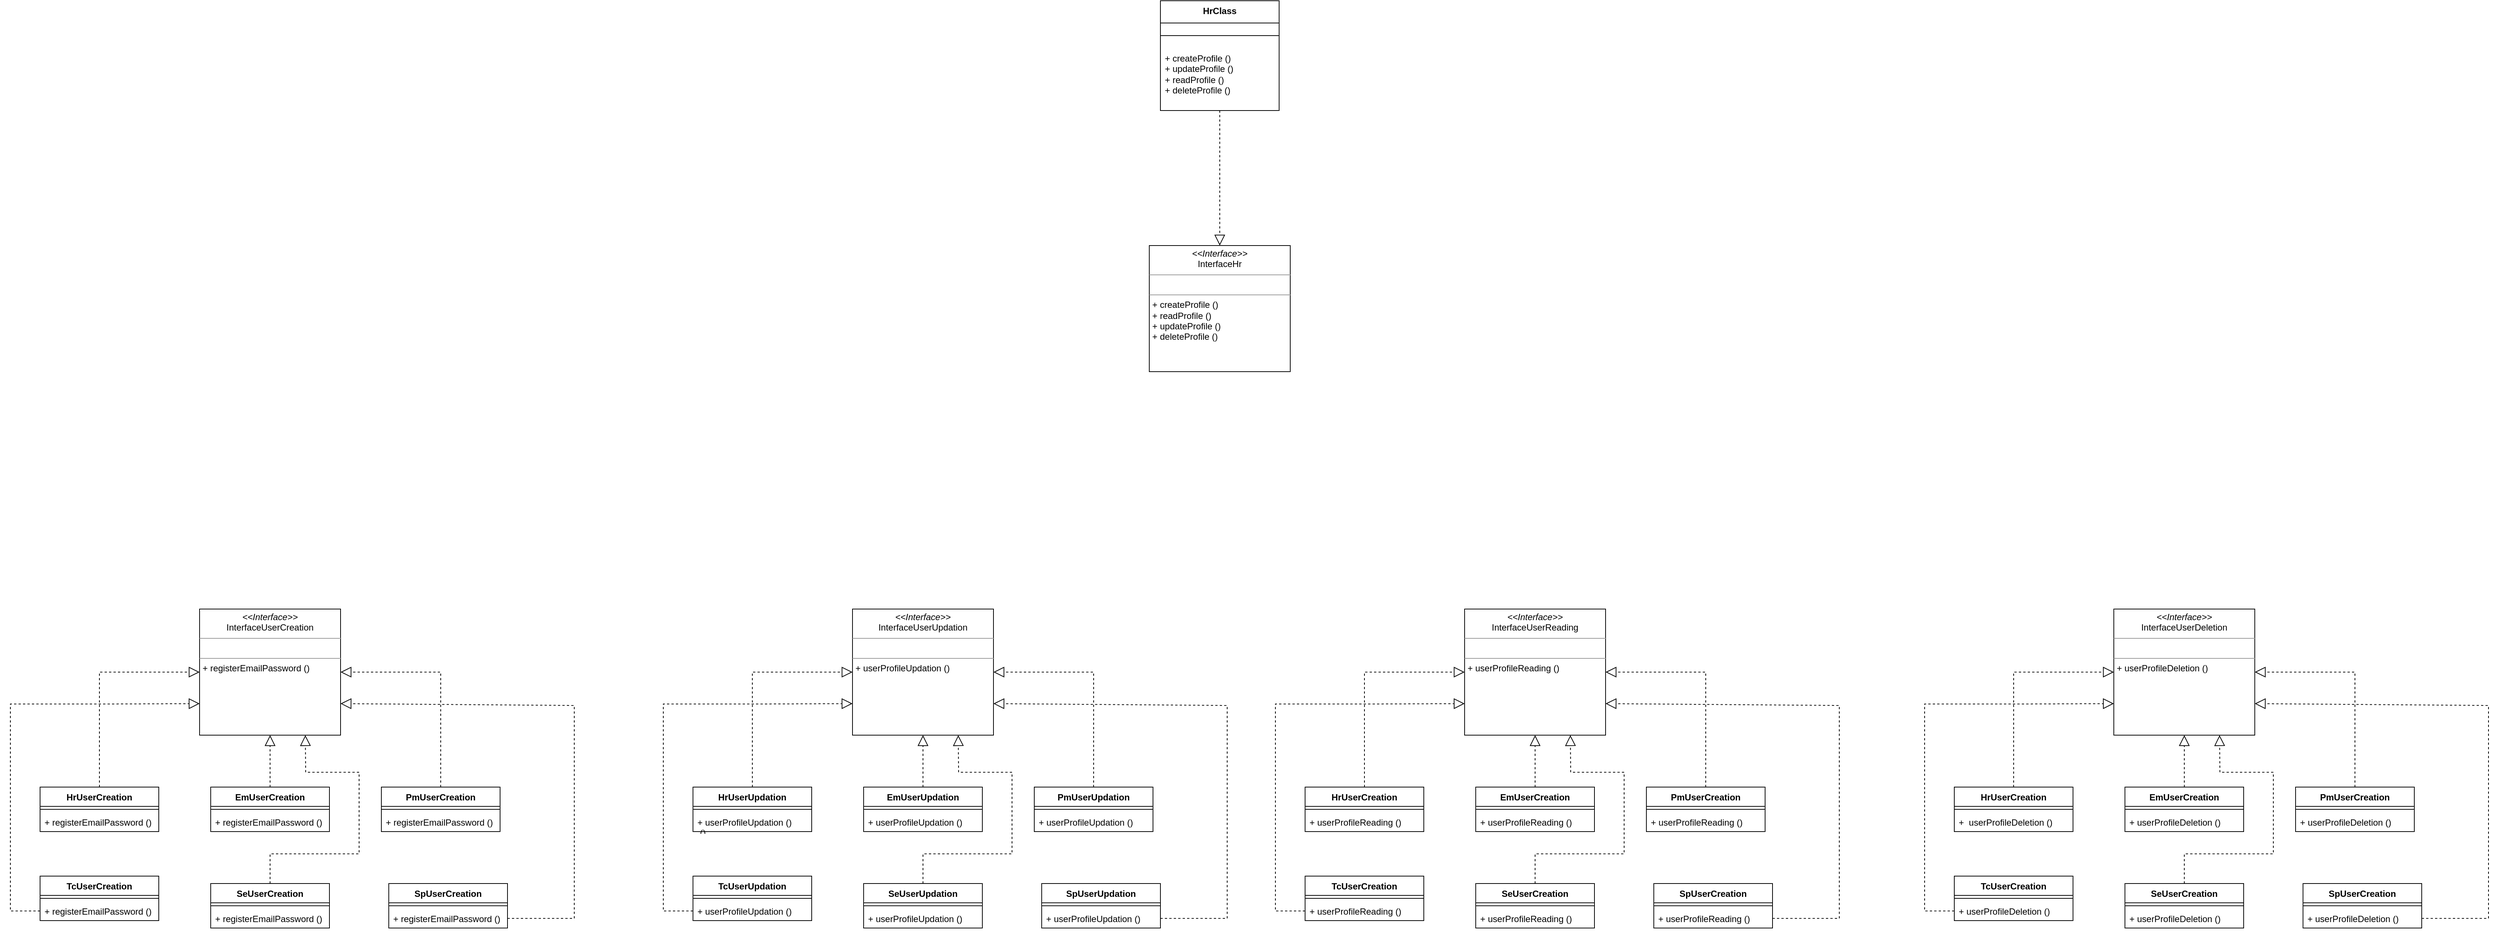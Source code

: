 <mxfile version="21.8.0" type="github">
  <diagram name="Page-1" id="aKVJBbErF9cnreuuS-tb">
    <mxGraphModel dx="4097" dy="3357" grid="1" gridSize="10" guides="1" tooltips="1" connect="1" arrows="1" fold="1" page="1" pageScale="1" pageWidth="850" pageHeight="1100" math="0" shadow="0">
      <root>
        <mxCell id="0" />
        <mxCell id="1" parent="0" />
        <mxCell id="HgA5lFLOADn9NeRn25Mj-13" value="HrClass" style="swimlane;fontStyle=1;align=center;verticalAlign=top;childLayout=stackLayout;horizontal=1;startSize=30;horizontalStack=0;resizeParent=1;resizeParentMax=0;resizeLast=0;collapsible=1;marginBottom=0;whiteSpace=wrap;html=1;" parent="1" vertex="1">
          <mxGeometry x="1590" y="-250" width="160" height="148" as="geometry" />
        </mxCell>
        <mxCell id="HgA5lFLOADn9NeRn25Mj-15" value="" style="line;strokeWidth=1;fillColor=none;align=left;verticalAlign=middle;spacingTop=-1;spacingLeft=3;spacingRight=3;rotatable=0;labelPosition=right;points=[];portConstraint=eastwest;strokeColor=inherit;" parent="HgA5lFLOADn9NeRn25Mj-13" vertex="1">
          <mxGeometry y="30" width="160" height="34" as="geometry" />
        </mxCell>
        <mxCell id="HgA5lFLOADn9NeRn25Mj-16" value="+ createProfile ()&lt;br&gt;+ updateProfile ()&lt;br&gt;+ readProfile ()&lt;br&gt;+ deleteProfile ()&lt;span style=&quot;background-color: initial;&quot;&gt;&amp;nbsp;&lt;/span&gt;" style="text;strokeColor=none;fillColor=none;align=left;verticalAlign=top;spacingLeft=4;spacingRight=4;overflow=hidden;rotatable=0;points=[[0,0.5],[1,0.5]];portConstraint=eastwest;whiteSpace=wrap;html=1;" parent="HgA5lFLOADn9NeRn25Mj-13" vertex="1">
          <mxGeometry y="64" width="160" height="84" as="geometry" />
        </mxCell>
        <mxCell id="ExOnXpPv4NhvAWuznTGF-42" value="&lt;p style=&quot;margin:0px;margin-top:4px;text-align:center;&quot;&gt;&lt;i&gt;&amp;lt;&amp;lt;Interface&amp;gt;&amp;gt;&lt;/i&gt;&lt;br&gt;InterfaceHr&lt;br&gt;&lt;/p&gt;&lt;hr size=&quot;1&quot;&gt;&lt;p style=&quot;margin:0px;margin-left:4px;&quot;&gt;&lt;span style=&quot;white-space: pre;&quot;&gt;&#x9;&lt;/span&gt;&lt;span style=&quot;white-space: pre;&quot;&gt;&#x9;&lt;/span&gt;&lt;br&gt;&lt;/p&gt;&lt;hr size=&quot;1&quot;&gt;&lt;p style=&quot;margin:0px;margin-left:4px;&quot;&gt;+ createProfile ()&lt;/p&gt;&lt;p style=&quot;margin:0px;margin-left:4px;&quot;&gt;+ readProfile ()&lt;/p&gt;&lt;p style=&quot;margin:0px;margin-left:4px;&quot;&gt;+ updateProfile ()&lt;/p&gt;&lt;p style=&quot;margin:0px;margin-left:4px;&quot;&gt;+ deleteProfile ()&lt;/p&gt;&lt;p style=&quot;margin:0px;margin-left:4px;&quot;&gt;&lt;br&gt;&lt;/p&gt;" style="verticalAlign=top;align=left;overflow=fill;fontSize=12;fontFamily=Helvetica;html=1;whiteSpace=wrap;" parent="1" vertex="1">
          <mxGeometry x="1575" y="80" width="190" height="170" as="geometry" />
        </mxCell>
        <mxCell id="onDx2p5eOG2rLBosK96N-3" value="&lt;p style=&quot;margin:0px;margin-top:4px;text-align:center;&quot;&gt;&lt;i&gt;&amp;lt;&amp;lt;Interface&amp;gt;&amp;gt;&lt;/i&gt;&lt;br&gt;InterfaceUserCreation&lt;/p&gt;&lt;hr size=&quot;1&quot;&gt;&lt;p style=&quot;margin:0px;margin-left:4px;&quot;&gt;&lt;span style=&quot;white-space: pre;&quot;&gt;&#x9;&lt;/span&gt;&lt;span style=&quot;white-space: pre;&quot;&gt;&#x9;&lt;/span&gt;&lt;br&gt;&lt;/p&gt;&lt;hr size=&quot;1&quot;&gt;&lt;p style=&quot;margin:0px;margin-left:4px;&quot;&gt;+ registerEmailPassword ()&lt;/p&gt;&lt;p style=&quot;margin:0px;margin-left:4px;&quot;&gt;&lt;br&gt;&lt;/p&gt;" style="verticalAlign=top;align=left;overflow=fill;fontSize=12;fontFamily=Helvetica;html=1;whiteSpace=wrap;" vertex="1" parent="1">
          <mxGeometry x="295" y="570" width="190" height="170" as="geometry" />
        </mxCell>
        <mxCell id="onDx2p5eOG2rLBosK96N-5" value="EmUserCreation" style="swimlane;fontStyle=1;align=center;verticalAlign=top;childLayout=stackLayout;horizontal=1;startSize=26;horizontalStack=0;resizeParent=1;resizeParentMax=0;resizeLast=0;collapsible=1;marginBottom=0;whiteSpace=wrap;html=1;" vertex="1" parent="1">
          <mxGeometry x="310" y="810" width="160" height="60" as="geometry" />
        </mxCell>
        <mxCell id="onDx2p5eOG2rLBosK96N-7" value="" style="line;strokeWidth=1;fillColor=none;align=left;verticalAlign=middle;spacingTop=-1;spacingLeft=3;spacingRight=3;rotatable=0;labelPosition=right;points=[];portConstraint=eastwest;strokeColor=inherit;" vertex="1" parent="onDx2p5eOG2rLBosK96N-5">
          <mxGeometry y="26" width="160" height="8" as="geometry" />
        </mxCell>
        <mxCell id="onDx2p5eOG2rLBosK96N-8" value="+ registerEmailPassword ()" style="text;strokeColor=none;fillColor=none;align=left;verticalAlign=top;spacingLeft=4;spacingRight=4;overflow=hidden;rotatable=0;points=[[0,0.5],[1,0.5]];portConstraint=eastwest;whiteSpace=wrap;html=1;" vertex="1" parent="onDx2p5eOG2rLBosK96N-5">
          <mxGeometry y="34" width="160" height="26" as="geometry" />
        </mxCell>
        <mxCell id="onDx2p5eOG2rLBosK96N-9" value="HrUserCreation" style="swimlane;fontStyle=1;align=center;verticalAlign=top;childLayout=stackLayout;horizontal=1;startSize=26;horizontalStack=0;resizeParent=1;resizeParentMax=0;resizeLast=0;collapsible=1;marginBottom=0;whiteSpace=wrap;html=1;" vertex="1" parent="1">
          <mxGeometry x="80" y="810" width="160" height="60" as="geometry" />
        </mxCell>
        <mxCell id="onDx2p5eOG2rLBosK96N-10" value="" style="line;strokeWidth=1;fillColor=none;align=left;verticalAlign=middle;spacingTop=-1;spacingLeft=3;spacingRight=3;rotatable=0;labelPosition=right;points=[];portConstraint=eastwest;strokeColor=inherit;" vertex="1" parent="onDx2p5eOG2rLBosK96N-9">
          <mxGeometry y="26" width="160" height="8" as="geometry" />
        </mxCell>
        <mxCell id="onDx2p5eOG2rLBosK96N-11" value="+ registerEmailPassword ()" style="text;strokeColor=none;fillColor=none;align=left;verticalAlign=top;spacingLeft=4;spacingRight=4;overflow=hidden;rotatable=0;points=[[0,0.5],[1,0.5]];portConstraint=eastwest;whiteSpace=wrap;html=1;" vertex="1" parent="onDx2p5eOG2rLBosK96N-9">
          <mxGeometry y="34" width="160" height="26" as="geometry" />
        </mxCell>
        <mxCell id="onDx2p5eOG2rLBosK96N-12" value="SpUserCreation" style="swimlane;fontStyle=1;align=center;verticalAlign=top;childLayout=stackLayout;horizontal=1;startSize=26;horizontalStack=0;resizeParent=1;resizeParentMax=0;resizeLast=0;collapsible=1;marginBottom=0;whiteSpace=wrap;html=1;" vertex="1" parent="1">
          <mxGeometry x="550" y="940" width="160" height="60" as="geometry" />
        </mxCell>
        <mxCell id="onDx2p5eOG2rLBosK96N-13" value="" style="line;strokeWidth=1;fillColor=none;align=left;verticalAlign=middle;spacingTop=-1;spacingLeft=3;spacingRight=3;rotatable=0;labelPosition=right;points=[];portConstraint=eastwest;strokeColor=inherit;" vertex="1" parent="onDx2p5eOG2rLBosK96N-12">
          <mxGeometry y="26" width="160" height="8" as="geometry" />
        </mxCell>
        <mxCell id="onDx2p5eOG2rLBosK96N-14" value="+ registerEmailPassword ()" style="text;strokeColor=none;fillColor=none;align=left;verticalAlign=top;spacingLeft=4;spacingRight=4;overflow=hidden;rotatable=0;points=[[0,0.5],[1,0.5]];portConstraint=eastwest;whiteSpace=wrap;html=1;" vertex="1" parent="onDx2p5eOG2rLBosK96N-12">
          <mxGeometry y="34" width="160" height="26" as="geometry" />
        </mxCell>
        <mxCell id="onDx2p5eOG2rLBosK96N-15" value="PmUserCreation" style="swimlane;fontStyle=1;align=center;verticalAlign=top;childLayout=stackLayout;horizontal=1;startSize=26;horizontalStack=0;resizeParent=1;resizeParentMax=0;resizeLast=0;collapsible=1;marginBottom=0;whiteSpace=wrap;html=1;" vertex="1" parent="1">
          <mxGeometry x="540" y="810" width="160" height="60" as="geometry" />
        </mxCell>
        <mxCell id="onDx2p5eOG2rLBosK96N-16" value="" style="line;strokeWidth=1;fillColor=none;align=left;verticalAlign=middle;spacingTop=-1;spacingLeft=3;spacingRight=3;rotatable=0;labelPosition=right;points=[];portConstraint=eastwest;strokeColor=inherit;" vertex="1" parent="onDx2p5eOG2rLBosK96N-15">
          <mxGeometry y="26" width="160" height="8" as="geometry" />
        </mxCell>
        <mxCell id="onDx2p5eOG2rLBosK96N-17" value="+ registerEmailPassword ()" style="text;strokeColor=none;fillColor=none;align=left;verticalAlign=top;spacingLeft=4;spacingRight=4;overflow=hidden;rotatable=0;points=[[0,0.5],[1,0.5]];portConstraint=eastwest;whiteSpace=wrap;html=1;" vertex="1" parent="onDx2p5eOG2rLBosK96N-15">
          <mxGeometry y="34" width="160" height="26" as="geometry" />
        </mxCell>
        <mxCell id="onDx2p5eOG2rLBosK96N-18" value="SeUserCreation" style="swimlane;fontStyle=1;align=center;verticalAlign=top;childLayout=stackLayout;horizontal=1;startSize=26;horizontalStack=0;resizeParent=1;resizeParentMax=0;resizeLast=0;collapsible=1;marginBottom=0;whiteSpace=wrap;html=1;" vertex="1" parent="1">
          <mxGeometry x="310" y="940" width="160" height="60" as="geometry" />
        </mxCell>
        <mxCell id="onDx2p5eOG2rLBosK96N-19" value="" style="line;strokeWidth=1;fillColor=none;align=left;verticalAlign=middle;spacingTop=-1;spacingLeft=3;spacingRight=3;rotatable=0;labelPosition=right;points=[];portConstraint=eastwest;strokeColor=inherit;" vertex="1" parent="onDx2p5eOG2rLBosK96N-18">
          <mxGeometry y="26" width="160" height="8" as="geometry" />
        </mxCell>
        <mxCell id="onDx2p5eOG2rLBosK96N-20" value="+ registerEmailPassword ()" style="text;strokeColor=none;fillColor=none;align=left;verticalAlign=top;spacingLeft=4;spacingRight=4;overflow=hidden;rotatable=0;points=[[0,0.5],[1,0.5]];portConstraint=eastwest;whiteSpace=wrap;html=1;" vertex="1" parent="onDx2p5eOG2rLBosK96N-18">
          <mxGeometry y="34" width="160" height="26" as="geometry" />
        </mxCell>
        <mxCell id="onDx2p5eOG2rLBosK96N-21" value="TcUserCreation" style="swimlane;fontStyle=1;align=center;verticalAlign=top;childLayout=stackLayout;horizontal=1;startSize=26;horizontalStack=0;resizeParent=1;resizeParentMax=0;resizeLast=0;collapsible=1;marginBottom=0;whiteSpace=wrap;html=1;" vertex="1" parent="1">
          <mxGeometry x="80" y="930" width="160" height="60" as="geometry" />
        </mxCell>
        <mxCell id="onDx2p5eOG2rLBosK96N-22" value="" style="line;strokeWidth=1;fillColor=none;align=left;verticalAlign=middle;spacingTop=-1;spacingLeft=3;spacingRight=3;rotatable=0;labelPosition=right;points=[];portConstraint=eastwest;strokeColor=inherit;" vertex="1" parent="onDx2p5eOG2rLBosK96N-21">
          <mxGeometry y="26" width="160" height="8" as="geometry" />
        </mxCell>
        <mxCell id="onDx2p5eOG2rLBosK96N-23" value="+ registerEmailPassword ()" style="text;strokeColor=none;fillColor=none;align=left;verticalAlign=top;spacingLeft=4;spacingRight=4;overflow=hidden;rotatable=0;points=[[0,0.5],[1,0.5]];portConstraint=eastwest;whiteSpace=wrap;html=1;" vertex="1" parent="onDx2p5eOG2rLBosK96N-21">
          <mxGeometry y="34" width="160" height="26" as="geometry" />
        </mxCell>
        <mxCell id="onDx2p5eOG2rLBosK96N-84" value="" style="endArrow=block;dashed=1;endFill=0;endSize=12;html=1;rounded=0;exitX=0.5;exitY=0;exitDx=0;exitDy=0;entryX=0;entryY=0.5;entryDx=0;entryDy=0;" edge="1" parent="1" source="onDx2p5eOG2rLBosK96N-9" target="onDx2p5eOG2rLBosK96N-3">
          <mxGeometry width="160" relative="1" as="geometry">
            <mxPoint x="370" y="850" as="sourcePoint" />
            <mxPoint x="530" y="850" as="targetPoint" />
            <Array as="points">
              <mxPoint x="160" y="655" />
            </Array>
          </mxGeometry>
        </mxCell>
        <mxCell id="onDx2p5eOG2rLBosK96N-85" value="" style="endArrow=block;dashed=1;endFill=0;endSize=12;html=1;rounded=0;exitX=0;exitY=0.5;exitDx=0;exitDy=0;entryX=0;entryY=0.75;entryDx=0;entryDy=0;" edge="1" parent="1" source="onDx2p5eOG2rLBosK96N-23" target="onDx2p5eOG2rLBosK96N-3">
          <mxGeometry width="160" relative="1" as="geometry">
            <mxPoint x="40" y="960" as="sourcePoint" />
            <mxPoint x="260" y="720" as="targetPoint" />
            <Array as="points">
              <mxPoint x="40" y="977" />
              <mxPoint x="40" y="698" />
              <mxPoint x="170" y="698" />
            </Array>
          </mxGeometry>
        </mxCell>
        <mxCell id="onDx2p5eOG2rLBosK96N-86" value="" style="endArrow=block;dashed=1;endFill=0;endSize=12;html=1;rounded=0;entryX=0.5;entryY=1;entryDx=0;entryDy=0;exitX=0.5;exitY=0;exitDx=0;exitDy=0;" edge="1" parent="1" source="onDx2p5eOG2rLBosK96N-5" target="onDx2p5eOG2rLBosK96N-3">
          <mxGeometry width="160" relative="1" as="geometry">
            <mxPoint x="600" y="760" as="sourcePoint" />
            <mxPoint x="600" y="640" as="targetPoint" />
          </mxGeometry>
        </mxCell>
        <mxCell id="onDx2p5eOG2rLBosK96N-87" value="" style="endArrow=block;dashed=1;endFill=0;endSize=12;html=1;rounded=0;entryX=0.75;entryY=1;entryDx=0;entryDy=0;exitX=0.5;exitY=0;exitDx=0;exitDy=0;" edge="1" parent="1" source="onDx2p5eOG2rLBosK96N-18" target="onDx2p5eOG2rLBosK96N-3">
          <mxGeometry width="160" relative="1" as="geometry">
            <mxPoint x="400" y="900" as="sourcePoint" />
            <mxPoint x="770" y="690" as="targetPoint" />
            <Array as="points">
              <mxPoint x="390" y="900" />
              <mxPoint x="510" y="900" />
              <mxPoint x="510" y="790" />
              <mxPoint x="438" y="790" />
            </Array>
          </mxGeometry>
        </mxCell>
        <mxCell id="onDx2p5eOG2rLBosK96N-88" value="" style="endArrow=block;dashed=1;endFill=0;endSize=12;html=1;rounded=0;entryX=1;entryY=0.5;entryDx=0;entryDy=0;exitX=0.5;exitY=0;exitDx=0;exitDy=0;" edge="1" parent="1" source="onDx2p5eOG2rLBosK96N-15" target="onDx2p5eOG2rLBosK96N-3">
          <mxGeometry width="160" relative="1" as="geometry">
            <mxPoint x="780" y="820" as="sourcePoint" />
            <mxPoint x="780" y="700" as="targetPoint" />
            <Array as="points">
              <mxPoint x="620" y="655" />
            </Array>
          </mxGeometry>
        </mxCell>
        <mxCell id="onDx2p5eOG2rLBosK96N-90" value="" style="endArrow=block;dashed=1;endFill=0;endSize=12;html=1;rounded=0;exitX=1;exitY=0.5;exitDx=0;exitDy=0;entryX=1;entryY=0.75;entryDx=0;entryDy=0;" edge="1" parent="1" source="onDx2p5eOG2rLBosK96N-14" target="onDx2p5eOG2rLBosK96N-3">
          <mxGeometry width="160" relative="1" as="geometry">
            <mxPoint x="800" y="970" as="sourcePoint" />
            <mxPoint x="800" y="690" as="targetPoint" />
            <Array as="points">
              <mxPoint x="800" y="987" />
              <mxPoint x="800" y="700" />
            </Array>
          </mxGeometry>
        </mxCell>
        <mxCell id="onDx2p5eOG2rLBosK96N-91" value="&lt;p style=&quot;margin:0px;margin-top:4px;text-align:center;&quot;&gt;&lt;i&gt;&amp;lt;&amp;lt;Interface&amp;gt;&amp;gt;&lt;/i&gt;&lt;br&gt;InterfaceUserUpdation&lt;/p&gt;&lt;hr size=&quot;1&quot;&gt;&lt;p style=&quot;margin:0px;margin-left:4px;&quot;&gt;&lt;span style=&quot;white-space: pre;&quot;&gt;&#x9;&lt;/span&gt;&lt;span style=&quot;white-space: pre;&quot;&gt;&#x9;&lt;/span&gt;&lt;br&gt;&lt;/p&gt;&lt;hr size=&quot;1&quot;&gt;&lt;p style=&quot;margin:0px;margin-left:4px;&quot;&gt;+ userProfileUpdation ()&lt;/p&gt;&lt;p style=&quot;margin:0px;margin-left:4px;&quot;&gt;&lt;br&gt;&lt;/p&gt;" style="verticalAlign=top;align=left;overflow=fill;fontSize=12;fontFamily=Helvetica;html=1;whiteSpace=wrap;" vertex="1" parent="1">
          <mxGeometry x="1175" y="570" width="190" height="170" as="geometry" />
        </mxCell>
        <mxCell id="onDx2p5eOG2rLBosK96N-92" value="EmUserUpdation" style="swimlane;fontStyle=1;align=center;verticalAlign=top;childLayout=stackLayout;horizontal=1;startSize=26;horizontalStack=0;resizeParent=1;resizeParentMax=0;resizeLast=0;collapsible=1;marginBottom=0;whiteSpace=wrap;html=1;" vertex="1" parent="1">
          <mxGeometry x="1190" y="810" width="160" height="60" as="geometry" />
        </mxCell>
        <mxCell id="onDx2p5eOG2rLBosK96N-93" value="" style="line;strokeWidth=1;fillColor=none;align=left;verticalAlign=middle;spacingTop=-1;spacingLeft=3;spacingRight=3;rotatable=0;labelPosition=right;points=[];portConstraint=eastwest;strokeColor=inherit;" vertex="1" parent="onDx2p5eOG2rLBosK96N-92">
          <mxGeometry y="26" width="160" height="8" as="geometry" />
        </mxCell>
        <mxCell id="onDx2p5eOG2rLBosK96N-94" value="+ userProfileUpdation ()" style="text;strokeColor=none;fillColor=none;align=left;verticalAlign=top;spacingLeft=4;spacingRight=4;overflow=hidden;rotatable=0;points=[[0,0.5],[1,0.5]];portConstraint=eastwest;whiteSpace=wrap;html=1;" vertex="1" parent="onDx2p5eOG2rLBosK96N-92">
          <mxGeometry y="34" width="160" height="26" as="geometry" />
        </mxCell>
        <mxCell id="onDx2p5eOG2rLBosK96N-95" value="HrUserUpdation" style="swimlane;fontStyle=1;align=center;verticalAlign=top;childLayout=stackLayout;horizontal=1;startSize=26;horizontalStack=0;resizeParent=1;resizeParentMax=0;resizeLast=0;collapsible=1;marginBottom=0;whiteSpace=wrap;html=1;" vertex="1" parent="1">
          <mxGeometry x="960" y="810" width="160" height="60" as="geometry" />
        </mxCell>
        <mxCell id="onDx2p5eOG2rLBosK96N-96" value="" style="line;strokeWidth=1;fillColor=none;align=left;verticalAlign=middle;spacingTop=-1;spacingLeft=3;spacingRight=3;rotatable=0;labelPosition=right;points=[];portConstraint=eastwest;strokeColor=inherit;" vertex="1" parent="onDx2p5eOG2rLBosK96N-95">
          <mxGeometry y="26" width="160" height="8" as="geometry" />
        </mxCell>
        <mxCell id="onDx2p5eOG2rLBosK96N-97" value="+ userProfileUpdation ()&lt;br&gt;&amp;nbsp;()" style="text;strokeColor=none;fillColor=none;align=left;verticalAlign=top;spacingLeft=4;spacingRight=4;overflow=hidden;rotatable=0;points=[[0,0.5],[1,0.5]];portConstraint=eastwest;whiteSpace=wrap;html=1;" vertex="1" parent="onDx2p5eOG2rLBosK96N-95">
          <mxGeometry y="34" width="160" height="26" as="geometry" />
        </mxCell>
        <mxCell id="onDx2p5eOG2rLBosK96N-98" value="SpUserUpdation" style="swimlane;fontStyle=1;align=center;verticalAlign=top;childLayout=stackLayout;horizontal=1;startSize=26;horizontalStack=0;resizeParent=1;resizeParentMax=0;resizeLast=0;collapsible=1;marginBottom=0;whiteSpace=wrap;html=1;" vertex="1" parent="1">
          <mxGeometry x="1430" y="940" width="160" height="60" as="geometry" />
        </mxCell>
        <mxCell id="onDx2p5eOG2rLBosK96N-99" value="" style="line;strokeWidth=1;fillColor=none;align=left;verticalAlign=middle;spacingTop=-1;spacingLeft=3;spacingRight=3;rotatable=0;labelPosition=right;points=[];portConstraint=eastwest;strokeColor=inherit;" vertex="1" parent="onDx2p5eOG2rLBosK96N-98">
          <mxGeometry y="26" width="160" height="8" as="geometry" />
        </mxCell>
        <mxCell id="onDx2p5eOG2rLBosK96N-100" value="+ userProfileUpdation ()" style="text;strokeColor=none;fillColor=none;align=left;verticalAlign=top;spacingLeft=4;spacingRight=4;overflow=hidden;rotatable=0;points=[[0,0.5],[1,0.5]];portConstraint=eastwest;whiteSpace=wrap;html=1;" vertex="1" parent="onDx2p5eOG2rLBosK96N-98">
          <mxGeometry y="34" width="160" height="26" as="geometry" />
        </mxCell>
        <mxCell id="onDx2p5eOG2rLBosK96N-101" value="PmUserUpdation" style="swimlane;fontStyle=1;align=center;verticalAlign=top;childLayout=stackLayout;horizontal=1;startSize=26;horizontalStack=0;resizeParent=1;resizeParentMax=0;resizeLast=0;collapsible=1;marginBottom=0;whiteSpace=wrap;html=1;" vertex="1" parent="1">
          <mxGeometry x="1420" y="810" width="160" height="60" as="geometry" />
        </mxCell>
        <mxCell id="onDx2p5eOG2rLBosK96N-102" value="" style="line;strokeWidth=1;fillColor=none;align=left;verticalAlign=middle;spacingTop=-1;spacingLeft=3;spacingRight=3;rotatable=0;labelPosition=right;points=[];portConstraint=eastwest;strokeColor=inherit;" vertex="1" parent="onDx2p5eOG2rLBosK96N-101">
          <mxGeometry y="26" width="160" height="8" as="geometry" />
        </mxCell>
        <mxCell id="onDx2p5eOG2rLBosK96N-103" value="+ userProfileUpdation ()" style="text;strokeColor=none;fillColor=none;align=left;verticalAlign=top;spacingLeft=4;spacingRight=4;overflow=hidden;rotatable=0;points=[[0,0.5],[1,0.5]];portConstraint=eastwest;whiteSpace=wrap;html=1;" vertex="1" parent="onDx2p5eOG2rLBosK96N-101">
          <mxGeometry y="34" width="160" height="26" as="geometry" />
        </mxCell>
        <mxCell id="onDx2p5eOG2rLBosK96N-104" value="SeUserUpdation" style="swimlane;fontStyle=1;align=center;verticalAlign=top;childLayout=stackLayout;horizontal=1;startSize=26;horizontalStack=0;resizeParent=1;resizeParentMax=0;resizeLast=0;collapsible=1;marginBottom=0;whiteSpace=wrap;html=1;" vertex="1" parent="1">
          <mxGeometry x="1190" y="940" width="160" height="60" as="geometry" />
        </mxCell>
        <mxCell id="onDx2p5eOG2rLBosK96N-105" value="" style="line;strokeWidth=1;fillColor=none;align=left;verticalAlign=middle;spacingTop=-1;spacingLeft=3;spacingRight=3;rotatable=0;labelPosition=right;points=[];portConstraint=eastwest;strokeColor=inherit;" vertex="1" parent="onDx2p5eOG2rLBosK96N-104">
          <mxGeometry y="26" width="160" height="8" as="geometry" />
        </mxCell>
        <mxCell id="onDx2p5eOG2rLBosK96N-106" value="+ userProfileUpdation ()" style="text;strokeColor=none;fillColor=none;align=left;verticalAlign=top;spacingLeft=4;spacingRight=4;overflow=hidden;rotatable=0;points=[[0,0.5],[1,0.5]];portConstraint=eastwest;whiteSpace=wrap;html=1;" vertex="1" parent="onDx2p5eOG2rLBosK96N-104">
          <mxGeometry y="34" width="160" height="26" as="geometry" />
        </mxCell>
        <mxCell id="onDx2p5eOG2rLBosK96N-107" value="TcUserUpdation" style="swimlane;fontStyle=1;align=center;verticalAlign=top;childLayout=stackLayout;horizontal=1;startSize=26;horizontalStack=0;resizeParent=1;resizeParentMax=0;resizeLast=0;collapsible=1;marginBottom=0;whiteSpace=wrap;html=1;" vertex="1" parent="1">
          <mxGeometry x="960" y="930" width="160" height="60" as="geometry" />
        </mxCell>
        <mxCell id="onDx2p5eOG2rLBosK96N-108" value="" style="line;strokeWidth=1;fillColor=none;align=left;verticalAlign=middle;spacingTop=-1;spacingLeft=3;spacingRight=3;rotatable=0;labelPosition=right;points=[];portConstraint=eastwest;strokeColor=inherit;" vertex="1" parent="onDx2p5eOG2rLBosK96N-107">
          <mxGeometry y="26" width="160" height="8" as="geometry" />
        </mxCell>
        <mxCell id="onDx2p5eOG2rLBosK96N-109" value="+ userProfileUpdation ()" style="text;strokeColor=none;fillColor=none;align=left;verticalAlign=top;spacingLeft=4;spacingRight=4;overflow=hidden;rotatable=0;points=[[0,0.5],[1,0.5]];portConstraint=eastwest;whiteSpace=wrap;html=1;" vertex="1" parent="onDx2p5eOG2rLBosK96N-107">
          <mxGeometry y="34" width="160" height="26" as="geometry" />
        </mxCell>
        <mxCell id="onDx2p5eOG2rLBosK96N-110" value="" style="endArrow=block;dashed=1;endFill=0;endSize=12;html=1;rounded=0;exitX=0.5;exitY=0;exitDx=0;exitDy=0;entryX=0;entryY=0.5;entryDx=0;entryDy=0;" edge="1" parent="1" source="onDx2p5eOG2rLBosK96N-95" target="onDx2p5eOG2rLBosK96N-91">
          <mxGeometry width="160" relative="1" as="geometry">
            <mxPoint x="1250" y="850" as="sourcePoint" />
            <mxPoint x="1410" y="850" as="targetPoint" />
            <Array as="points">
              <mxPoint x="1040" y="655" />
            </Array>
          </mxGeometry>
        </mxCell>
        <mxCell id="onDx2p5eOG2rLBosK96N-111" value="" style="endArrow=block;dashed=1;endFill=0;endSize=12;html=1;rounded=0;exitX=0;exitY=0.5;exitDx=0;exitDy=0;entryX=0;entryY=0.75;entryDx=0;entryDy=0;" edge="1" parent="1" source="onDx2p5eOG2rLBosK96N-109" target="onDx2p5eOG2rLBosK96N-91">
          <mxGeometry width="160" relative="1" as="geometry">
            <mxPoint x="920" y="960" as="sourcePoint" />
            <mxPoint x="1140" y="720" as="targetPoint" />
            <Array as="points">
              <mxPoint x="920" y="977" />
              <mxPoint x="920" y="698" />
              <mxPoint x="1050" y="698" />
            </Array>
          </mxGeometry>
        </mxCell>
        <mxCell id="onDx2p5eOG2rLBosK96N-112" value="" style="endArrow=block;dashed=1;endFill=0;endSize=12;html=1;rounded=0;entryX=0.5;entryY=1;entryDx=0;entryDy=0;exitX=0.5;exitY=0;exitDx=0;exitDy=0;" edge="1" parent="1" source="onDx2p5eOG2rLBosK96N-92" target="onDx2p5eOG2rLBosK96N-91">
          <mxGeometry width="160" relative="1" as="geometry">
            <mxPoint x="1480" y="760" as="sourcePoint" />
            <mxPoint x="1480" y="640" as="targetPoint" />
          </mxGeometry>
        </mxCell>
        <mxCell id="onDx2p5eOG2rLBosK96N-113" value="" style="endArrow=block;dashed=1;endFill=0;endSize=12;html=1;rounded=0;entryX=0.75;entryY=1;entryDx=0;entryDy=0;exitX=0.5;exitY=0;exitDx=0;exitDy=0;" edge="1" parent="1" source="onDx2p5eOG2rLBosK96N-104" target="onDx2p5eOG2rLBosK96N-91">
          <mxGeometry width="160" relative="1" as="geometry">
            <mxPoint x="1280" y="900" as="sourcePoint" />
            <mxPoint x="1650" y="690" as="targetPoint" />
            <Array as="points">
              <mxPoint x="1270" y="900" />
              <mxPoint x="1390" y="900" />
              <mxPoint x="1390" y="790" />
              <mxPoint x="1318" y="790" />
            </Array>
          </mxGeometry>
        </mxCell>
        <mxCell id="onDx2p5eOG2rLBosK96N-114" value="" style="endArrow=block;dashed=1;endFill=0;endSize=12;html=1;rounded=0;entryX=1;entryY=0.5;entryDx=0;entryDy=0;exitX=0.5;exitY=0;exitDx=0;exitDy=0;" edge="1" parent="1" source="onDx2p5eOG2rLBosK96N-101" target="onDx2p5eOG2rLBosK96N-91">
          <mxGeometry width="160" relative="1" as="geometry">
            <mxPoint x="1660" y="820" as="sourcePoint" />
            <mxPoint x="1660" y="700" as="targetPoint" />
            <Array as="points">
              <mxPoint x="1500" y="655" />
            </Array>
          </mxGeometry>
        </mxCell>
        <mxCell id="onDx2p5eOG2rLBosK96N-115" value="" style="endArrow=block;dashed=1;endFill=0;endSize=12;html=1;rounded=0;exitX=1;exitY=0.5;exitDx=0;exitDy=0;entryX=1;entryY=0.75;entryDx=0;entryDy=0;" edge="1" parent="1" source="onDx2p5eOG2rLBosK96N-100" target="onDx2p5eOG2rLBosK96N-91">
          <mxGeometry width="160" relative="1" as="geometry">
            <mxPoint x="1680" y="970" as="sourcePoint" />
            <mxPoint x="1680" y="690" as="targetPoint" />
            <Array as="points">
              <mxPoint x="1680" y="987" />
              <mxPoint x="1680" y="700" />
            </Array>
          </mxGeometry>
        </mxCell>
        <mxCell id="onDx2p5eOG2rLBosK96N-116" value="&lt;p style=&quot;margin:0px;margin-top:4px;text-align:center;&quot;&gt;&lt;i&gt;&amp;lt;&amp;lt;Interface&amp;gt;&amp;gt;&lt;/i&gt;&lt;br&gt;InterfaceUserReading&lt;/p&gt;&lt;hr size=&quot;1&quot;&gt;&lt;p style=&quot;margin:0px;margin-left:4px;&quot;&gt;&lt;span style=&quot;white-space: pre;&quot;&gt;&#x9;&lt;/span&gt;&lt;span style=&quot;white-space: pre;&quot;&gt;&#x9;&lt;/span&gt;&lt;br&gt;&lt;/p&gt;&lt;hr size=&quot;1&quot;&gt;&lt;p style=&quot;margin:0px;margin-left:4px;&quot;&gt;+ userProfileReading ()&lt;/p&gt;&lt;p style=&quot;margin:0px;margin-left:4px;&quot;&gt;&lt;br&gt;&lt;/p&gt;" style="verticalAlign=top;align=left;overflow=fill;fontSize=12;fontFamily=Helvetica;html=1;whiteSpace=wrap;" vertex="1" parent="1">
          <mxGeometry x="2000" y="570" width="190" height="170" as="geometry" />
        </mxCell>
        <mxCell id="onDx2p5eOG2rLBosK96N-117" value="EmUserCreation" style="swimlane;fontStyle=1;align=center;verticalAlign=top;childLayout=stackLayout;horizontal=1;startSize=26;horizontalStack=0;resizeParent=1;resizeParentMax=0;resizeLast=0;collapsible=1;marginBottom=0;whiteSpace=wrap;html=1;" vertex="1" parent="1">
          <mxGeometry x="2015" y="810" width="160" height="60" as="geometry" />
        </mxCell>
        <mxCell id="onDx2p5eOG2rLBosK96N-118" value="" style="line;strokeWidth=1;fillColor=none;align=left;verticalAlign=middle;spacingTop=-1;spacingLeft=3;spacingRight=3;rotatable=0;labelPosition=right;points=[];portConstraint=eastwest;strokeColor=inherit;" vertex="1" parent="onDx2p5eOG2rLBosK96N-117">
          <mxGeometry y="26" width="160" height="8" as="geometry" />
        </mxCell>
        <mxCell id="onDx2p5eOG2rLBosK96N-119" value="+ userProfileReading ()" style="text;strokeColor=none;fillColor=none;align=left;verticalAlign=top;spacingLeft=4;spacingRight=4;overflow=hidden;rotatable=0;points=[[0,0.5],[1,0.5]];portConstraint=eastwest;whiteSpace=wrap;html=1;" vertex="1" parent="onDx2p5eOG2rLBosK96N-117">
          <mxGeometry y="34" width="160" height="26" as="geometry" />
        </mxCell>
        <mxCell id="onDx2p5eOG2rLBosK96N-120" value="HrUserCreation" style="swimlane;fontStyle=1;align=center;verticalAlign=top;childLayout=stackLayout;horizontal=1;startSize=26;horizontalStack=0;resizeParent=1;resizeParentMax=0;resizeLast=0;collapsible=1;marginBottom=0;whiteSpace=wrap;html=1;" vertex="1" parent="1">
          <mxGeometry x="1785" y="810" width="160" height="60" as="geometry" />
        </mxCell>
        <mxCell id="onDx2p5eOG2rLBosK96N-121" value="" style="line;strokeWidth=1;fillColor=none;align=left;verticalAlign=middle;spacingTop=-1;spacingLeft=3;spacingRight=3;rotatable=0;labelPosition=right;points=[];portConstraint=eastwest;strokeColor=inherit;" vertex="1" parent="onDx2p5eOG2rLBosK96N-120">
          <mxGeometry y="26" width="160" height="8" as="geometry" />
        </mxCell>
        <mxCell id="onDx2p5eOG2rLBosK96N-122" value="+ userProfileReading ()" style="text;strokeColor=none;fillColor=none;align=left;verticalAlign=top;spacingLeft=4;spacingRight=4;overflow=hidden;rotatable=0;points=[[0,0.5],[1,0.5]];portConstraint=eastwest;whiteSpace=wrap;html=1;" vertex="1" parent="onDx2p5eOG2rLBosK96N-120">
          <mxGeometry y="34" width="160" height="26" as="geometry" />
        </mxCell>
        <mxCell id="onDx2p5eOG2rLBosK96N-123" value="SpUserCreation" style="swimlane;fontStyle=1;align=center;verticalAlign=top;childLayout=stackLayout;horizontal=1;startSize=26;horizontalStack=0;resizeParent=1;resizeParentMax=0;resizeLast=0;collapsible=1;marginBottom=0;whiteSpace=wrap;html=1;" vertex="1" parent="1">
          <mxGeometry x="2255" y="940" width="160" height="60" as="geometry" />
        </mxCell>
        <mxCell id="onDx2p5eOG2rLBosK96N-124" value="" style="line;strokeWidth=1;fillColor=none;align=left;verticalAlign=middle;spacingTop=-1;spacingLeft=3;spacingRight=3;rotatable=0;labelPosition=right;points=[];portConstraint=eastwest;strokeColor=inherit;" vertex="1" parent="onDx2p5eOG2rLBosK96N-123">
          <mxGeometry y="26" width="160" height="8" as="geometry" />
        </mxCell>
        <mxCell id="onDx2p5eOG2rLBosK96N-125" value="+ userProfileReading ()" style="text;strokeColor=none;fillColor=none;align=left;verticalAlign=top;spacingLeft=4;spacingRight=4;overflow=hidden;rotatable=0;points=[[0,0.5],[1,0.5]];portConstraint=eastwest;whiteSpace=wrap;html=1;" vertex="1" parent="onDx2p5eOG2rLBosK96N-123">
          <mxGeometry y="34" width="160" height="26" as="geometry" />
        </mxCell>
        <mxCell id="onDx2p5eOG2rLBosK96N-126" value="PmUserCreation" style="swimlane;fontStyle=1;align=center;verticalAlign=top;childLayout=stackLayout;horizontal=1;startSize=26;horizontalStack=0;resizeParent=1;resizeParentMax=0;resizeLast=0;collapsible=1;marginBottom=0;whiteSpace=wrap;html=1;" vertex="1" parent="1">
          <mxGeometry x="2245" y="810" width="160" height="60" as="geometry" />
        </mxCell>
        <mxCell id="onDx2p5eOG2rLBosK96N-127" value="" style="line;strokeWidth=1;fillColor=none;align=left;verticalAlign=middle;spacingTop=-1;spacingLeft=3;spacingRight=3;rotatable=0;labelPosition=right;points=[];portConstraint=eastwest;strokeColor=inherit;" vertex="1" parent="onDx2p5eOG2rLBosK96N-126">
          <mxGeometry y="26" width="160" height="8" as="geometry" />
        </mxCell>
        <mxCell id="onDx2p5eOG2rLBosK96N-128" value="+ userProfileReading ()" style="text;strokeColor=none;fillColor=none;align=left;verticalAlign=top;spacingLeft=4;spacingRight=4;overflow=hidden;rotatable=0;points=[[0,0.5],[1,0.5]];portConstraint=eastwest;whiteSpace=wrap;html=1;" vertex="1" parent="onDx2p5eOG2rLBosK96N-126">
          <mxGeometry y="34" width="160" height="26" as="geometry" />
        </mxCell>
        <mxCell id="onDx2p5eOG2rLBosK96N-129" value="SeUserCreation" style="swimlane;fontStyle=1;align=center;verticalAlign=top;childLayout=stackLayout;horizontal=1;startSize=26;horizontalStack=0;resizeParent=1;resizeParentMax=0;resizeLast=0;collapsible=1;marginBottom=0;whiteSpace=wrap;html=1;" vertex="1" parent="1">
          <mxGeometry x="2015" y="940" width="160" height="60" as="geometry" />
        </mxCell>
        <mxCell id="onDx2p5eOG2rLBosK96N-130" value="" style="line;strokeWidth=1;fillColor=none;align=left;verticalAlign=middle;spacingTop=-1;spacingLeft=3;spacingRight=3;rotatable=0;labelPosition=right;points=[];portConstraint=eastwest;strokeColor=inherit;" vertex="1" parent="onDx2p5eOG2rLBosK96N-129">
          <mxGeometry y="26" width="160" height="8" as="geometry" />
        </mxCell>
        <mxCell id="onDx2p5eOG2rLBosK96N-131" value="+ userProfileReading ()" style="text;strokeColor=none;fillColor=none;align=left;verticalAlign=top;spacingLeft=4;spacingRight=4;overflow=hidden;rotatable=0;points=[[0,0.5],[1,0.5]];portConstraint=eastwest;whiteSpace=wrap;html=1;" vertex="1" parent="onDx2p5eOG2rLBosK96N-129">
          <mxGeometry y="34" width="160" height="26" as="geometry" />
        </mxCell>
        <mxCell id="onDx2p5eOG2rLBosK96N-132" value="TcUserCreation" style="swimlane;fontStyle=1;align=center;verticalAlign=top;childLayout=stackLayout;horizontal=1;startSize=26;horizontalStack=0;resizeParent=1;resizeParentMax=0;resizeLast=0;collapsible=1;marginBottom=0;whiteSpace=wrap;html=1;" vertex="1" parent="1">
          <mxGeometry x="1785" y="930" width="160" height="60" as="geometry" />
        </mxCell>
        <mxCell id="onDx2p5eOG2rLBosK96N-133" value="" style="line;strokeWidth=1;fillColor=none;align=left;verticalAlign=middle;spacingTop=-1;spacingLeft=3;spacingRight=3;rotatable=0;labelPosition=right;points=[];portConstraint=eastwest;strokeColor=inherit;" vertex="1" parent="onDx2p5eOG2rLBosK96N-132">
          <mxGeometry y="26" width="160" height="8" as="geometry" />
        </mxCell>
        <mxCell id="onDx2p5eOG2rLBosK96N-134" value="+ userProfileReading ()" style="text;strokeColor=none;fillColor=none;align=left;verticalAlign=top;spacingLeft=4;spacingRight=4;overflow=hidden;rotatable=0;points=[[0,0.5],[1,0.5]];portConstraint=eastwest;whiteSpace=wrap;html=1;" vertex="1" parent="onDx2p5eOG2rLBosK96N-132">
          <mxGeometry y="34" width="160" height="26" as="geometry" />
        </mxCell>
        <mxCell id="onDx2p5eOG2rLBosK96N-135" value="" style="endArrow=block;dashed=1;endFill=0;endSize=12;html=1;rounded=0;entryX=0;entryY=0.5;entryDx=0;entryDy=0;" edge="1" parent="1" target="onDx2p5eOG2rLBosK96N-116">
          <mxGeometry width="160" relative="1" as="geometry">
            <mxPoint x="1865" y="810" as="sourcePoint" />
            <mxPoint x="2235" y="850" as="targetPoint" />
            <Array as="points">
              <mxPoint x="1865" y="655" />
            </Array>
          </mxGeometry>
        </mxCell>
        <mxCell id="onDx2p5eOG2rLBosK96N-136" value="" style="endArrow=block;dashed=1;endFill=0;endSize=12;html=1;rounded=0;exitX=0;exitY=0.5;exitDx=0;exitDy=0;entryX=0;entryY=0.75;entryDx=0;entryDy=0;" edge="1" parent="1" source="onDx2p5eOG2rLBosK96N-134" target="onDx2p5eOG2rLBosK96N-116">
          <mxGeometry width="160" relative="1" as="geometry">
            <mxPoint x="1745" y="960" as="sourcePoint" />
            <mxPoint x="1965" y="720" as="targetPoint" />
            <Array as="points">
              <mxPoint x="1745" y="977" />
              <mxPoint x="1745" y="698" />
              <mxPoint x="1875" y="698" />
            </Array>
          </mxGeometry>
        </mxCell>
        <mxCell id="onDx2p5eOG2rLBosK96N-137" value="" style="endArrow=block;dashed=1;endFill=0;endSize=12;html=1;rounded=0;entryX=0.5;entryY=1;entryDx=0;entryDy=0;exitX=0.5;exitY=0;exitDx=0;exitDy=0;" edge="1" parent="1" source="onDx2p5eOG2rLBosK96N-117" target="onDx2p5eOG2rLBosK96N-116">
          <mxGeometry width="160" relative="1" as="geometry">
            <mxPoint x="2305" y="760" as="sourcePoint" />
            <mxPoint x="2305" y="640" as="targetPoint" />
          </mxGeometry>
        </mxCell>
        <mxCell id="onDx2p5eOG2rLBosK96N-138" value="" style="endArrow=block;dashed=1;endFill=0;endSize=12;html=1;rounded=0;entryX=0.75;entryY=1;entryDx=0;entryDy=0;exitX=0.5;exitY=0;exitDx=0;exitDy=0;" edge="1" parent="1" source="onDx2p5eOG2rLBosK96N-129" target="onDx2p5eOG2rLBosK96N-116">
          <mxGeometry width="160" relative="1" as="geometry">
            <mxPoint x="2105" y="900" as="sourcePoint" />
            <mxPoint x="2475" y="690" as="targetPoint" />
            <Array as="points">
              <mxPoint x="2095" y="900" />
              <mxPoint x="2215" y="900" />
              <mxPoint x="2215" y="790" />
              <mxPoint x="2143" y="790" />
            </Array>
          </mxGeometry>
        </mxCell>
        <mxCell id="onDx2p5eOG2rLBosK96N-139" value="" style="endArrow=block;dashed=1;endFill=0;endSize=12;html=1;rounded=0;entryX=1;entryY=0.5;entryDx=0;entryDy=0;exitX=0.5;exitY=0;exitDx=0;exitDy=0;" edge="1" parent="1" source="onDx2p5eOG2rLBosK96N-126" target="onDx2p5eOG2rLBosK96N-116">
          <mxGeometry width="160" relative="1" as="geometry">
            <mxPoint x="2485" y="820" as="sourcePoint" />
            <mxPoint x="2485" y="700" as="targetPoint" />
            <Array as="points">
              <mxPoint x="2325" y="655" />
            </Array>
          </mxGeometry>
        </mxCell>
        <mxCell id="onDx2p5eOG2rLBosK96N-140" value="" style="endArrow=block;dashed=1;endFill=0;endSize=12;html=1;rounded=0;exitX=1;exitY=0.5;exitDx=0;exitDy=0;entryX=1;entryY=0.75;entryDx=0;entryDy=0;" edge="1" parent="1" source="onDx2p5eOG2rLBosK96N-125" target="onDx2p5eOG2rLBosK96N-116">
          <mxGeometry width="160" relative="1" as="geometry">
            <mxPoint x="2505" y="970" as="sourcePoint" />
            <mxPoint x="2505" y="690" as="targetPoint" />
            <Array as="points">
              <mxPoint x="2505" y="987" />
              <mxPoint x="2505" y="700" />
            </Array>
          </mxGeometry>
        </mxCell>
        <mxCell id="onDx2p5eOG2rLBosK96N-141" value="&lt;p style=&quot;margin:0px;margin-top:4px;text-align:center;&quot;&gt;&lt;i&gt;&amp;lt;&amp;lt;Interface&amp;gt;&amp;gt;&lt;/i&gt;&lt;br&gt;InterfaceUserDeletion&lt;/p&gt;&lt;hr size=&quot;1&quot;&gt;&lt;p style=&quot;margin:0px;margin-left:4px;&quot;&gt;&lt;span style=&quot;white-space: pre;&quot;&gt;&#x9;&lt;/span&gt;&lt;span style=&quot;white-space: pre;&quot;&gt;&#x9;&lt;/span&gt;&lt;br&gt;&lt;/p&gt;&lt;hr size=&quot;1&quot;&gt;&lt;p style=&quot;margin:0px;margin-left:4px;&quot;&gt;+ userProfileDeletion ()&lt;/p&gt;&lt;p style=&quot;margin:0px;margin-left:4px;&quot;&gt;&lt;br&gt;&lt;/p&gt;" style="verticalAlign=top;align=left;overflow=fill;fontSize=12;fontFamily=Helvetica;html=1;whiteSpace=wrap;" vertex="1" parent="1">
          <mxGeometry x="2875" y="570" width="190" height="170" as="geometry" />
        </mxCell>
        <mxCell id="onDx2p5eOG2rLBosK96N-142" value="EmUserCreation" style="swimlane;fontStyle=1;align=center;verticalAlign=top;childLayout=stackLayout;horizontal=1;startSize=26;horizontalStack=0;resizeParent=1;resizeParentMax=0;resizeLast=0;collapsible=1;marginBottom=0;whiteSpace=wrap;html=1;" vertex="1" parent="1">
          <mxGeometry x="2890" y="810" width="160" height="60" as="geometry" />
        </mxCell>
        <mxCell id="onDx2p5eOG2rLBosK96N-143" value="" style="line;strokeWidth=1;fillColor=none;align=left;verticalAlign=middle;spacingTop=-1;spacingLeft=3;spacingRight=3;rotatable=0;labelPosition=right;points=[];portConstraint=eastwest;strokeColor=inherit;" vertex="1" parent="onDx2p5eOG2rLBosK96N-142">
          <mxGeometry y="26" width="160" height="8" as="geometry" />
        </mxCell>
        <mxCell id="onDx2p5eOG2rLBosK96N-144" value="+&amp;nbsp;userProfileDeletion ()" style="text;strokeColor=none;fillColor=none;align=left;verticalAlign=top;spacingLeft=4;spacingRight=4;overflow=hidden;rotatable=0;points=[[0,0.5],[1,0.5]];portConstraint=eastwest;whiteSpace=wrap;html=1;" vertex="1" parent="onDx2p5eOG2rLBosK96N-142">
          <mxGeometry y="34" width="160" height="26" as="geometry" />
        </mxCell>
        <mxCell id="onDx2p5eOG2rLBosK96N-145" value="HrUserCreation" style="swimlane;fontStyle=1;align=center;verticalAlign=top;childLayout=stackLayout;horizontal=1;startSize=26;horizontalStack=0;resizeParent=1;resizeParentMax=0;resizeLast=0;collapsible=1;marginBottom=0;whiteSpace=wrap;html=1;" vertex="1" parent="1">
          <mxGeometry x="2660" y="810" width="160" height="60" as="geometry" />
        </mxCell>
        <mxCell id="onDx2p5eOG2rLBosK96N-146" value="" style="line;strokeWidth=1;fillColor=none;align=left;verticalAlign=middle;spacingTop=-1;spacingLeft=3;spacingRight=3;rotatable=0;labelPosition=right;points=[];portConstraint=eastwest;strokeColor=inherit;" vertex="1" parent="onDx2p5eOG2rLBosK96N-145">
          <mxGeometry y="26" width="160" height="8" as="geometry" />
        </mxCell>
        <mxCell id="onDx2p5eOG2rLBosK96N-147" value="+&amp;nbsp;&amp;nbsp;userProfileDeletion ()" style="text;strokeColor=none;fillColor=none;align=left;verticalAlign=top;spacingLeft=4;spacingRight=4;overflow=hidden;rotatable=0;points=[[0,0.5],[1,0.5]];portConstraint=eastwest;whiteSpace=wrap;html=1;" vertex="1" parent="onDx2p5eOG2rLBosK96N-145">
          <mxGeometry y="34" width="160" height="26" as="geometry" />
        </mxCell>
        <mxCell id="onDx2p5eOG2rLBosK96N-148" value="SpUserCreation" style="swimlane;fontStyle=1;align=center;verticalAlign=top;childLayout=stackLayout;horizontal=1;startSize=26;horizontalStack=0;resizeParent=1;resizeParentMax=0;resizeLast=0;collapsible=1;marginBottom=0;whiteSpace=wrap;html=1;" vertex="1" parent="1">
          <mxGeometry x="3130" y="940" width="160" height="60" as="geometry" />
        </mxCell>
        <mxCell id="onDx2p5eOG2rLBosK96N-149" value="" style="line;strokeWidth=1;fillColor=none;align=left;verticalAlign=middle;spacingTop=-1;spacingLeft=3;spacingRight=3;rotatable=0;labelPosition=right;points=[];portConstraint=eastwest;strokeColor=inherit;" vertex="1" parent="onDx2p5eOG2rLBosK96N-148">
          <mxGeometry y="26" width="160" height="8" as="geometry" />
        </mxCell>
        <mxCell id="onDx2p5eOG2rLBosK96N-150" value="+&amp;nbsp;userProfileDeletion ()" style="text;strokeColor=none;fillColor=none;align=left;verticalAlign=top;spacingLeft=4;spacingRight=4;overflow=hidden;rotatable=0;points=[[0,0.5],[1,0.5]];portConstraint=eastwest;whiteSpace=wrap;html=1;" vertex="1" parent="onDx2p5eOG2rLBosK96N-148">
          <mxGeometry y="34" width="160" height="26" as="geometry" />
        </mxCell>
        <mxCell id="onDx2p5eOG2rLBosK96N-151" value="PmUserCreation" style="swimlane;fontStyle=1;align=center;verticalAlign=top;childLayout=stackLayout;horizontal=1;startSize=26;horizontalStack=0;resizeParent=1;resizeParentMax=0;resizeLast=0;collapsible=1;marginBottom=0;whiteSpace=wrap;html=1;" vertex="1" parent="1">
          <mxGeometry x="3120" y="810" width="160" height="60" as="geometry" />
        </mxCell>
        <mxCell id="onDx2p5eOG2rLBosK96N-152" value="" style="line;strokeWidth=1;fillColor=none;align=left;verticalAlign=middle;spacingTop=-1;spacingLeft=3;spacingRight=3;rotatable=0;labelPosition=right;points=[];portConstraint=eastwest;strokeColor=inherit;" vertex="1" parent="onDx2p5eOG2rLBosK96N-151">
          <mxGeometry y="26" width="160" height="8" as="geometry" />
        </mxCell>
        <mxCell id="onDx2p5eOG2rLBosK96N-153" value="+&amp;nbsp;userProfileDeletion ()" style="text;strokeColor=none;fillColor=none;align=left;verticalAlign=top;spacingLeft=4;spacingRight=4;overflow=hidden;rotatable=0;points=[[0,0.5],[1,0.5]];portConstraint=eastwest;whiteSpace=wrap;html=1;" vertex="1" parent="onDx2p5eOG2rLBosK96N-151">
          <mxGeometry y="34" width="160" height="26" as="geometry" />
        </mxCell>
        <mxCell id="onDx2p5eOG2rLBosK96N-154" value="SeUserCreation" style="swimlane;fontStyle=1;align=center;verticalAlign=top;childLayout=stackLayout;horizontal=1;startSize=26;horizontalStack=0;resizeParent=1;resizeParentMax=0;resizeLast=0;collapsible=1;marginBottom=0;whiteSpace=wrap;html=1;" vertex="1" parent="1">
          <mxGeometry x="2890" y="940" width="160" height="60" as="geometry" />
        </mxCell>
        <mxCell id="onDx2p5eOG2rLBosK96N-155" value="" style="line;strokeWidth=1;fillColor=none;align=left;verticalAlign=middle;spacingTop=-1;spacingLeft=3;spacingRight=3;rotatable=0;labelPosition=right;points=[];portConstraint=eastwest;strokeColor=inherit;" vertex="1" parent="onDx2p5eOG2rLBosK96N-154">
          <mxGeometry y="26" width="160" height="8" as="geometry" />
        </mxCell>
        <mxCell id="onDx2p5eOG2rLBosK96N-156" value="+&amp;nbsp;userProfileDeletion ()" style="text;strokeColor=none;fillColor=none;align=left;verticalAlign=top;spacingLeft=4;spacingRight=4;overflow=hidden;rotatable=0;points=[[0,0.5],[1,0.5]];portConstraint=eastwest;whiteSpace=wrap;html=1;" vertex="1" parent="onDx2p5eOG2rLBosK96N-154">
          <mxGeometry y="34" width="160" height="26" as="geometry" />
        </mxCell>
        <mxCell id="onDx2p5eOG2rLBosK96N-157" value="TcUserCreation" style="swimlane;fontStyle=1;align=center;verticalAlign=top;childLayout=stackLayout;horizontal=1;startSize=26;horizontalStack=0;resizeParent=1;resizeParentMax=0;resizeLast=0;collapsible=1;marginBottom=0;whiteSpace=wrap;html=1;" vertex="1" parent="1">
          <mxGeometry x="2660" y="930" width="160" height="60" as="geometry" />
        </mxCell>
        <mxCell id="onDx2p5eOG2rLBosK96N-158" value="" style="line;strokeWidth=1;fillColor=none;align=left;verticalAlign=middle;spacingTop=-1;spacingLeft=3;spacingRight=3;rotatable=0;labelPosition=right;points=[];portConstraint=eastwest;strokeColor=inherit;" vertex="1" parent="onDx2p5eOG2rLBosK96N-157">
          <mxGeometry y="26" width="160" height="8" as="geometry" />
        </mxCell>
        <mxCell id="onDx2p5eOG2rLBosK96N-159" value="+&amp;nbsp;userProfileDeletion ()" style="text;strokeColor=none;fillColor=none;align=left;verticalAlign=top;spacingLeft=4;spacingRight=4;overflow=hidden;rotatable=0;points=[[0,0.5],[1,0.5]];portConstraint=eastwest;whiteSpace=wrap;html=1;" vertex="1" parent="onDx2p5eOG2rLBosK96N-157">
          <mxGeometry y="34" width="160" height="26" as="geometry" />
        </mxCell>
        <mxCell id="onDx2p5eOG2rLBosK96N-160" value="" style="endArrow=block;dashed=1;endFill=0;endSize=12;html=1;rounded=0;exitX=0.5;exitY=0;exitDx=0;exitDy=0;entryX=0;entryY=0.5;entryDx=0;entryDy=0;" edge="1" parent="1" source="onDx2p5eOG2rLBosK96N-145" target="onDx2p5eOG2rLBosK96N-141">
          <mxGeometry width="160" relative="1" as="geometry">
            <mxPoint x="2950" y="850" as="sourcePoint" />
            <mxPoint x="3110" y="850" as="targetPoint" />
            <Array as="points">
              <mxPoint x="2740" y="655" />
            </Array>
          </mxGeometry>
        </mxCell>
        <mxCell id="onDx2p5eOG2rLBosK96N-161" value="" style="endArrow=block;dashed=1;endFill=0;endSize=12;html=1;rounded=0;exitX=0;exitY=0.5;exitDx=0;exitDy=0;entryX=0;entryY=0.75;entryDx=0;entryDy=0;" edge="1" parent="1" source="onDx2p5eOG2rLBosK96N-159" target="onDx2p5eOG2rLBosK96N-141">
          <mxGeometry width="160" relative="1" as="geometry">
            <mxPoint x="2620" y="960" as="sourcePoint" />
            <mxPoint x="2840" y="720" as="targetPoint" />
            <Array as="points">
              <mxPoint x="2620" y="977" />
              <mxPoint x="2620" y="698" />
              <mxPoint x="2750" y="698" />
            </Array>
          </mxGeometry>
        </mxCell>
        <mxCell id="onDx2p5eOG2rLBosK96N-162" value="" style="endArrow=block;dashed=1;endFill=0;endSize=12;html=1;rounded=0;entryX=0.5;entryY=1;entryDx=0;entryDy=0;exitX=0.5;exitY=0;exitDx=0;exitDy=0;" edge="1" parent="1" source="onDx2p5eOG2rLBosK96N-142" target="onDx2p5eOG2rLBosK96N-141">
          <mxGeometry width="160" relative="1" as="geometry">
            <mxPoint x="3180" y="760" as="sourcePoint" />
            <mxPoint x="3180" y="640" as="targetPoint" />
          </mxGeometry>
        </mxCell>
        <mxCell id="onDx2p5eOG2rLBosK96N-163" value="" style="endArrow=block;dashed=1;endFill=0;endSize=12;html=1;rounded=0;entryX=0.75;entryY=1;entryDx=0;entryDy=0;exitX=0.5;exitY=0;exitDx=0;exitDy=0;" edge="1" parent="1" source="onDx2p5eOG2rLBosK96N-154" target="onDx2p5eOG2rLBosK96N-141">
          <mxGeometry width="160" relative="1" as="geometry">
            <mxPoint x="2980" y="900" as="sourcePoint" />
            <mxPoint x="3350" y="690" as="targetPoint" />
            <Array as="points">
              <mxPoint x="2970" y="900" />
              <mxPoint x="3090" y="900" />
              <mxPoint x="3090" y="790" />
              <mxPoint x="3018" y="790" />
            </Array>
          </mxGeometry>
        </mxCell>
        <mxCell id="onDx2p5eOG2rLBosK96N-164" value="" style="endArrow=block;dashed=1;endFill=0;endSize=12;html=1;rounded=0;entryX=1;entryY=0.5;entryDx=0;entryDy=0;exitX=0.5;exitY=0;exitDx=0;exitDy=0;" edge="1" parent="1" source="onDx2p5eOG2rLBosK96N-151" target="onDx2p5eOG2rLBosK96N-141">
          <mxGeometry width="160" relative="1" as="geometry">
            <mxPoint x="3360" y="820" as="sourcePoint" />
            <mxPoint x="3360" y="700" as="targetPoint" />
            <Array as="points">
              <mxPoint x="3200" y="655" />
            </Array>
          </mxGeometry>
        </mxCell>
        <mxCell id="onDx2p5eOG2rLBosK96N-165" value="" style="endArrow=block;dashed=1;endFill=0;endSize=12;html=1;rounded=0;exitX=1;exitY=0.5;exitDx=0;exitDy=0;entryX=1;entryY=0.75;entryDx=0;entryDy=0;" edge="1" parent="1" source="onDx2p5eOG2rLBosK96N-150" target="onDx2p5eOG2rLBosK96N-141">
          <mxGeometry width="160" relative="1" as="geometry">
            <mxPoint x="3380" y="970" as="sourcePoint" />
            <mxPoint x="3380" y="690" as="targetPoint" />
            <Array as="points">
              <mxPoint x="3380" y="987" />
              <mxPoint x="3380" y="700" />
            </Array>
          </mxGeometry>
        </mxCell>
        <mxCell id="onDx2p5eOG2rLBosK96N-167" value="" style="endArrow=block;dashed=1;endFill=0;endSize=12;html=1;rounded=0;entryX=0.5;entryY=0;entryDx=0;entryDy=0;exitX=0.5;exitY=1;exitDx=0;exitDy=0;" edge="1" parent="1" source="HgA5lFLOADn9NeRn25Mj-13" target="ExOnXpPv4NhvAWuznTGF-42">
          <mxGeometry width="160" relative="1" as="geometry">
            <mxPoint x="1670" y="-70" as="sourcePoint" />
            <mxPoint x="1750" y="210" as="targetPoint" />
            <Array as="points" />
          </mxGeometry>
        </mxCell>
      </root>
    </mxGraphModel>
  </diagram>
</mxfile>
